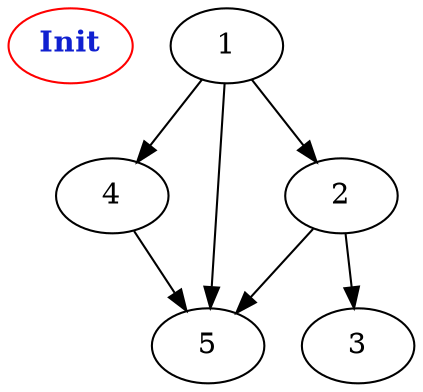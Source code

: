 digraph "Net Graph with 6 nodes" {
edge ["class"="link-class"]
"0" ["color"="red","label"=<<b>Init</b>>,"fontcolor"="#1020d0"]
"1" -> "2"
"1" -> "4"
"1" -> "5"
"2" -> "3"
"2" -> "5"
"4" -> "5"
}
